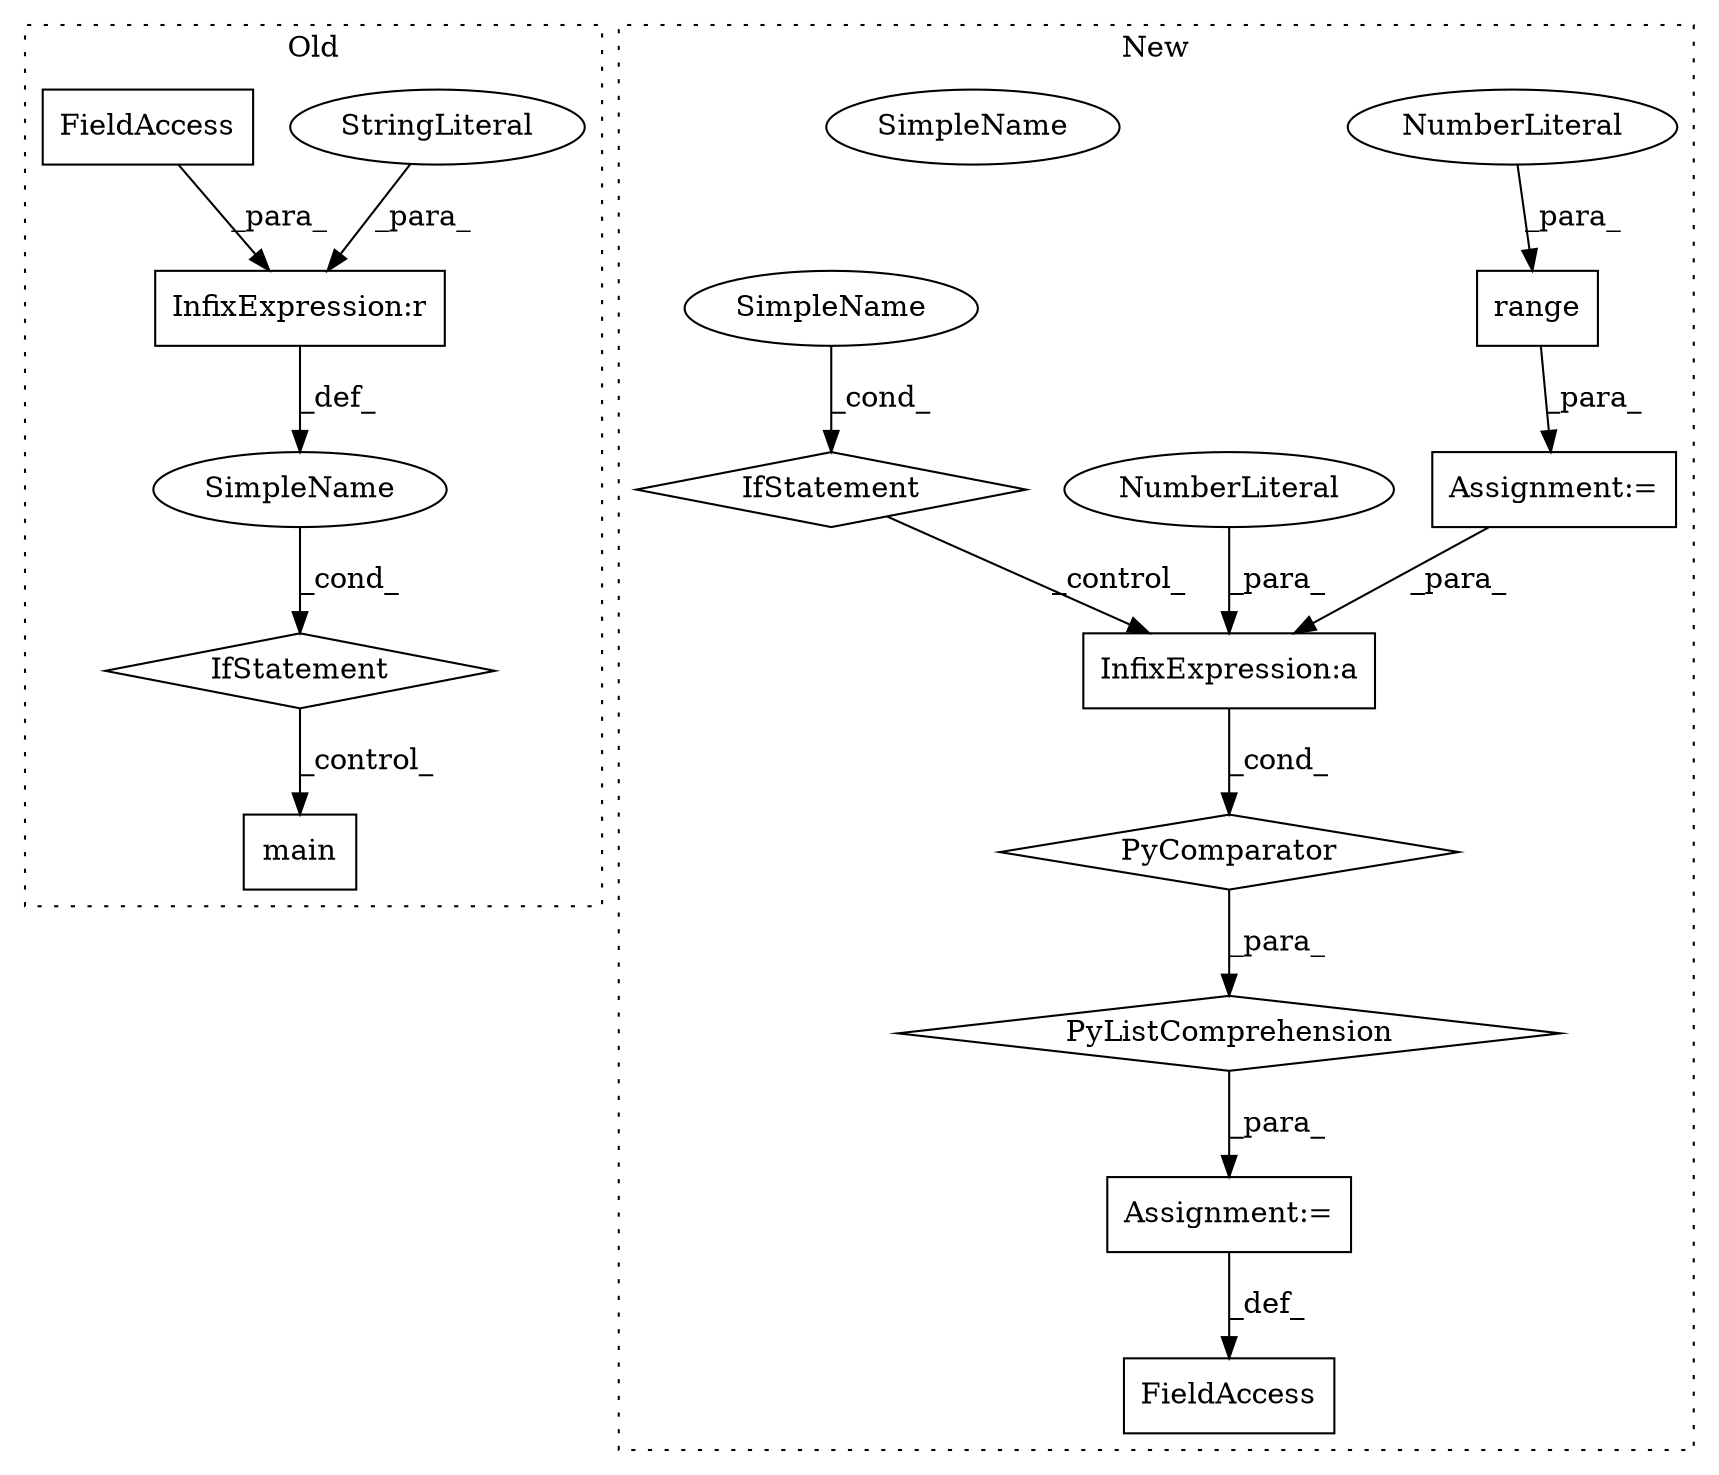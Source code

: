 digraph G {
subgraph cluster0 {
1 [label="main" a="32" s="1958" l="6" shape="box"];
5 [label="InfixExpression:r" a="27" s="1925" l="4" shape="box"];
6 [label="StringLiteral" a="45" s="1929" l="10" shape="ellipse"];
7 [label="FieldAccess" a="22" s="1917" l="8" shape="box"];
8 [label="SimpleName" a="42" s="" l="" shape="ellipse"];
9 [label="IfStatement" a="25" s="1913,1939" l="4,2" shape="diamond"];
label = "Old";
style="dotted";
}
subgraph cluster1 {
2 [label="range" a="32" s="451,458" l="6,1" shape="box"];
3 [label="Assignment:=" a="7" s="444" l="24" shape="box"];
4 [label="NumberLiteral" a="34" s="457" l="1" shape="ellipse"];
10 [label="FieldAccess" a="22" s="343" l="13" shape="box"];
11 [label="PyComparator" a="113" s="444" l="24" shape="diamond"];
12 [label="InfixExpression:a" a="27" s="380" l="3" shape="box"];
13 [label="NumberLiteral" a="34" s="383" l="1" shape="ellipse"];
14 [label="IfStatement" a="25" s="444" l="24" shape="diamond"];
15 [label="SimpleName" a="42" s="463" l="5" shape="ellipse"];
16 [label="PyListComprehension" a="109" s="368" l="108" shape="diamond"];
17 [label="Assignment:=" a="7" s="356" l="12" shape="box"];
18 [label="SimpleName" a="42" s="463" l="5" shape="ellipse"];
label = "New";
style="dotted";
}
2 -> 3 [label="_para_"];
3 -> 12 [label="_para_"];
4 -> 2 [label="_para_"];
5 -> 8 [label="_def_"];
6 -> 5 [label="_para_"];
7 -> 5 [label="_para_"];
8 -> 9 [label="_cond_"];
9 -> 1 [label="_control_"];
11 -> 16 [label="_para_"];
12 -> 11 [label="_cond_"];
13 -> 12 [label="_para_"];
14 -> 12 [label="_control_"];
16 -> 17 [label="_para_"];
17 -> 10 [label="_def_"];
18 -> 14 [label="_cond_"];
}